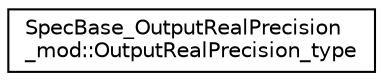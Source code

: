 digraph "Graphical Class Hierarchy"
{
 // LATEX_PDF_SIZE
  edge [fontname="Helvetica",fontsize="10",labelfontname="Helvetica",labelfontsize="10"];
  node [fontname="Helvetica",fontsize="10",shape=record];
  rankdir="LR";
  Node0 [label="SpecBase_OutputRealPrecision\l_mod::OutputRealPrecision_type",height=0.2,width=0.4,color="black", fillcolor="white", style="filled",URL="$structSpecBase__OutputRealPrecision__mod_1_1OutputRealPrecision__type.html",tooltip=" "];
}
